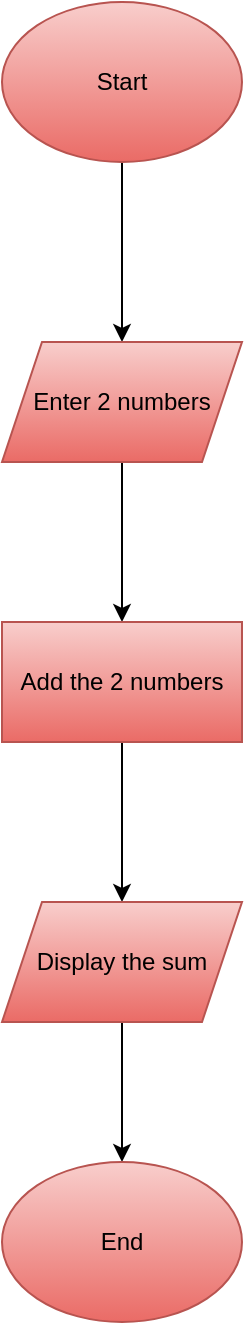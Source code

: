 <mxfile version="28.0.6">
  <diagram name="Page-1" id="gyqMz02u0j5h_gE5Bw_0">
    <mxGraphModel dx="1034" dy="578" grid="1" gridSize="10" guides="1" tooltips="1" connect="1" arrows="1" fold="1" page="1" pageScale="1" pageWidth="850" pageHeight="1100" math="0" shadow="0">
      <root>
        <mxCell id="0" />
        <mxCell id="1" parent="0" />
        <mxCell id="UXSqogRvd6ewiysGKDoD-3" value="" style="edgeStyle=orthogonalEdgeStyle;rounded=0;orthogonalLoop=1;jettySize=auto;html=1;" edge="1" parent="1" source="UXSqogRvd6ewiysGKDoD-1" target="UXSqogRvd6ewiysGKDoD-2">
          <mxGeometry relative="1" as="geometry" />
        </mxCell>
        <mxCell id="UXSqogRvd6ewiysGKDoD-1" value="Start" style="ellipse;whiteSpace=wrap;html=1;fillColor=#f8cecc;gradientColor=#ea6b66;strokeColor=#b85450;" vertex="1" parent="1">
          <mxGeometry x="170" y="70" width="120" height="80" as="geometry" />
        </mxCell>
        <mxCell id="UXSqogRvd6ewiysGKDoD-5" value="" style="edgeStyle=orthogonalEdgeStyle;rounded=0;orthogonalLoop=1;jettySize=auto;html=1;" edge="1" parent="1" source="UXSqogRvd6ewiysGKDoD-2" target="UXSqogRvd6ewiysGKDoD-4">
          <mxGeometry relative="1" as="geometry" />
        </mxCell>
        <mxCell id="UXSqogRvd6ewiysGKDoD-2" value="Enter 2 numbers" style="shape=parallelogram;perimeter=parallelogramPerimeter;whiteSpace=wrap;html=1;fixedSize=1;fillColor=#f8cecc;strokeColor=#b85450;gradientColor=#ea6b66;" vertex="1" parent="1">
          <mxGeometry x="170" y="240" width="120" height="60" as="geometry" />
        </mxCell>
        <mxCell id="UXSqogRvd6ewiysGKDoD-7" value="" style="edgeStyle=orthogonalEdgeStyle;rounded=0;orthogonalLoop=1;jettySize=auto;html=1;" edge="1" parent="1" source="UXSqogRvd6ewiysGKDoD-4" target="UXSqogRvd6ewiysGKDoD-6">
          <mxGeometry relative="1" as="geometry" />
        </mxCell>
        <mxCell id="UXSqogRvd6ewiysGKDoD-4" value="Add the 2 numbers" style="whiteSpace=wrap;html=1;fillColor=#f8cecc;strokeColor=#b85450;gradientColor=#ea6b66;" vertex="1" parent="1">
          <mxGeometry x="170" y="380" width="120" height="60" as="geometry" />
        </mxCell>
        <mxCell id="UXSqogRvd6ewiysGKDoD-9" value="" style="edgeStyle=orthogonalEdgeStyle;rounded=0;orthogonalLoop=1;jettySize=auto;html=1;" edge="1" parent="1" source="UXSqogRvd6ewiysGKDoD-6" target="UXSqogRvd6ewiysGKDoD-8">
          <mxGeometry relative="1" as="geometry" />
        </mxCell>
        <mxCell id="UXSqogRvd6ewiysGKDoD-6" value="Display the sum" style="shape=parallelogram;perimeter=parallelogramPerimeter;whiteSpace=wrap;html=1;fixedSize=1;fillColor=#f8cecc;strokeColor=#b85450;gradientColor=#ea6b66;" vertex="1" parent="1">
          <mxGeometry x="170" y="520" width="120" height="60" as="geometry" />
        </mxCell>
        <mxCell id="UXSqogRvd6ewiysGKDoD-8" value="End" style="ellipse;whiteSpace=wrap;html=1;fillColor=#f8cecc;strokeColor=#b85450;gradientColor=#ea6b66;" vertex="1" parent="1">
          <mxGeometry x="170" y="650" width="120" height="80" as="geometry" />
        </mxCell>
      </root>
    </mxGraphModel>
  </diagram>
</mxfile>
